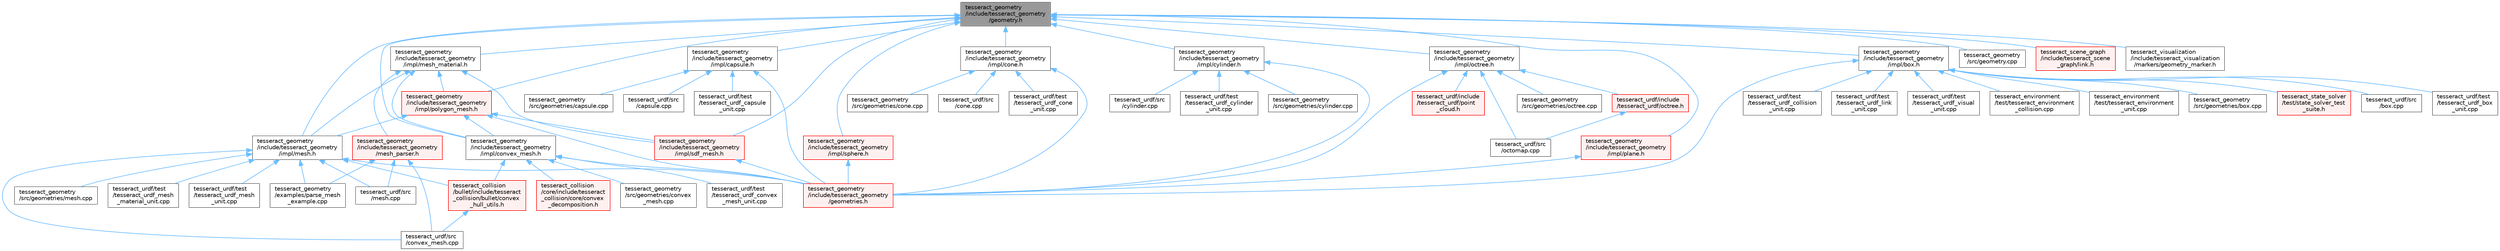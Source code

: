 digraph "tesseract_geometry/include/tesseract_geometry/geometry.h"
{
 // LATEX_PDF_SIZE
  bgcolor="transparent";
  edge [fontname=Helvetica,fontsize=10,labelfontname=Helvetica,labelfontsize=10];
  node [fontname=Helvetica,fontsize=10,shape=box,height=0.2,width=0.4];
  Node1 [label="tesseract_geometry\l/include/tesseract_geometry\l/geometry.h",height=0.2,width=0.4,color="gray40", fillcolor="grey60", style="filled", fontcolor="black",tooltip="Tesseract Geometries."];
  Node1 -> Node2 [dir="back",color="steelblue1",style="solid"];
  Node2 [label="tesseract_geometry\l/include/tesseract_geometry\l/impl/box.h",height=0.2,width=0.4,color="grey40", fillcolor="white", style="filled",URL="$df/d9e/tesseract__geometry_2include_2tesseract__geometry_2impl_2box_8h.html",tooltip="Tesseract Box Geometry."];
  Node2 -> Node3 [dir="back",color="steelblue1",style="solid"];
  Node3 [label="tesseract_environment\l/test/tesseract_environment\l_collision.cpp",height=0.2,width=0.4,color="grey40", fillcolor="white", style="filled",URL="$d8/da4/tesseract__environment__collision_8cpp.html",tooltip=" "];
  Node2 -> Node4 [dir="back",color="steelblue1",style="solid"];
  Node4 [label="tesseract_environment\l/test/tesseract_environment\l_unit.cpp",height=0.2,width=0.4,color="grey40", fillcolor="white", style="filled",URL="$d0/d5b/tesseract__environment__unit_8cpp.html",tooltip=" "];
  Node2 -> Node5 [dir="back",color="steelblue1",style="solid"];
  Node5 [label="tesseract_geometry\l/include/tesseract_geometry\l/geometries.h",height=0.2,width=0.4,color="red", fillcolor="#FFF0F0", style="filled",URL="$d4/ddb/geometries_8h.html",tooltip="Tesseract Geometries."];
  Node2 -> Node120 [dir="back",color="steelblue1",style="solid"];
  Node120 [label="tesseract_geometry\l/src/geometries/box.cpp",height=0.2,width=0.4,color="grey40", fillcolor="white", style="filled",URL="$d8/d11/tesseract__geometry_2src_2geometries_2box_8cpp.html",tooltip="Tesseract Box Geometry."];
  Node2 -> Node121 [dir="back",color="steelblue1",style="solid"];
  Node121 [label="tesseract_state_solver\l/test/state_solver_test\l_suite.h",height=0.2,width=0.4,color="red", fillcolor="#FFF0F0", style="filled",URL="$d4/db8/state__solver__test__suite_8h.html",tooltip=" "];
  Node2 -> Node123 [dir="back",color="steelblue1",style="solid"];
  Node123 [label="tesseract_urdf/src\l/box.cpp",height=0.2,width=0.4,color="grey40", fillcolor="white", style="filled",URL="$d4/d25/tesseract__urdf_2src_2box_8cpp.html",tooltip="Parse box from xml string."];
  Node2 -> Node124 [dir="back",color="steelblue1",style="solid"];
  Node124 [label="tesseract_urdf/test\l/tesseract_urdf_box\l_unit.cpp",height=0.2,width=0.4,color="grey40", fillcolor="white", style="filled",URL="$d2/db2/tesseract__urdf__box__unit_8cpp.html",tooltip=" "];
  Node2 -> Node125 [dir="back",color="steelblue1",style="solid"];
  Node125 [label="tesseract_urdf/test\l/tesseract_urdf_collision\l_unit.cpp",height=0.2,width=0.4,color="grey40", fillcolor="white", style="filled",URL="$d3/d63/tesseract__urdf__collision__unit_8cpp.html",tooltip=" "];
  Node2 -> Node126 [dir="back",color="steelblue1",style="solid"];
  Node126 [label="tesseract_urdf/test\l/tesseract_urdf_link\l_unit.cpp",height=0.2,width=0.4,color="grey40", fillcolor="white", style="filled",URL="$d0/d6c/tesseract__urdf__link__unit_8cpp.html",tooltip=" "];
  Node2 -> Node127 [dir="back",color="steelblue1",style="solid"];
  Node127 [label="tesseract_urdf/test\l/tesseract_urdf_visual\l_unit.cpp",height=0.2,width=0.4,color="grey40", fillcolor="white", style="filled",URL="$d1/d04/tesseract__urdf__visual__unit_8cpp.html",tooltip=" "];
  Node1 -> Node128 [dir="back",color="steelblue1",style="solid"];
  Node128 [label="tesseract_geometry\l/include/tesseract_geometry\l/impl/capsule.h",height=0.2,width=0.4,color="grey40", fillcolor="white", style="filled",URL="$d8/d2b/tesseract__geometry_2include_2tesseract__geometry_2impl_2capsule_8h.html",tooltip="Tesseract Capsule Geometry."];
  Node128 -> Node5 [dir="back",color="steelblue1",style="solid"];
  Node128 -> Node129 [dir="back",color="steelblue1",style="solid"];
  Node129 [label="tesseract_geometry\l/src/geometries/capsule.cpp",height=0.2,width=0.4,color="grey40", fillcolor="white", style="filled",URL="$d9/dfb/tesseract__geometry_2src_2geometries_2capsule_8cpp.html",tooltip="Tesseract Capsule Geometry."];
  Node128 -> Node130 [dir="back",color="steelblue1",style="solid"];
  Node130 [label="tesseract_urdf/src\l/capsule.cpp",height=0.2,width=0.4,color="grey40", fillcolor="white", style="filled",URL="$d8/d78/tesseract__urdf_2src_2capsule_8cpp.html",tooltip="Parse capsule from xml string."];
  Node128 -> Node131 [dir="back",color="steelblue1",style="solid"];
  Node131 [label="tesseract_urdf/test\l/tesseract_urdf_capsule\l_unit.cpp",height=0.2,width=0.4,color="grey40", fillcolor="white", style="filled",URL="$db/db4/tesseract__urdf__capsule__unit_8cpp.html",tooltip=" "];
  Node1 -> Node132 [dir="back",color="steelblue1",style="solid"];
  Node132 [label="tesseract_geometry\l/include/tesseract_geometry\l/impl/cone.h",height=0.2,width=0.4,color="grey40", fillcolor="white", style="filled",URL="$dc/df2/tesseract__geometry_2include_2tesseract__geometry_2impl_2cone_8h.html",tooltip="Tesseract Cone Geometry."];
  Node132 -> Node5 [dir="back",color="steelblue1",style="solid"];
  Node132 -> Node133 [dir="back",color="steelblue1",style="solid"];
  Node133 [label="tesseract_geometry\l/src/geometries/cone.cpp",height=0.2,width=0.4,color="grey40", fillcolor="white", style="filled",URL="$d9/d0d/tesseract__geometry_2src_2geometries_2cone_8cpp.html",tooltip=" "];
  Node132 -> Node134 [dir="back",color="steelblue1",style="solid"];
  Node134 [label="tesseract_urdf/src\l/cone.cpp",height=0.2,width=0.4,color="grey40", fillcolor="white", style="filled",URL="$d6/d15/tesseract__urdf_2src_2cone_8cpp.html",tooltip="Parse cone from xml string."];
  Node132 -> Node135 [dir="back",color="steelblue1",style="solid"];
  Node135 [label="tesseract_urdf/test\l/tesseract_urdf_cone\l_unit.cpp",height=0.2,width=0.4,color="grey40", fillcolor="white", style="filled",URL="$d2/db5/tesseract__urdf__cone__unit_8cpp.html",tooltip=" "];
  Node1 -> Node136 [dir="back",color="steelblue1",style="solid"];
  Node136 [label="tesseract_geometry\l/include/tesseract_geometry\l/impl/convex_mesh.h",height=0.2,width=0.4,color="grey40", fillcolor="white", style="filled",URL="$de/dd2/tesseract__geometry_2include_2tesseract__geometry_2impl_2convex__mesh_8h.html",tooltip="Tesseract Convex Mesh Geometry."];
  Node136 -> Node137 [dir="back",color="steelblue1",style="solid"];
  Node137 [label="tesseract_collision\l/bullet/include/tesseract\l_collision/bullet/convex\l_hull_utils.h",height=0.2,width=0.4,color="red", fillcolor="#FFF0F0", style="filled",URL="$d0/d01/convex__hull__utils_8h.html",tooltip="This is a collection of common methods."];
  Node137 -> Node140 [dir="back",color="steelblue1",style="solid"];
  Node140 [label="tesseract_urdf/src\l/convex_mesh.cpp",height=0.2,width=0.4,color="grey40", fillcolor="white", style="filled",URL="$d7/d92/tesseract__urdf_2src_2convex__mesh_8cpp.html",tooltip="Parse convex_mesh from xml string."];
  Node136 -> Node141 [dir="back",color="steelblue1",style="solid"];
  Node141 [label="tesseract_collision\l/core/include/tesseract\l_collision/core/convex\l_decomposition.h",height=0.2,width=0.4,color="red", fillcolor="#FFF0F0", style="filled",URL="$dd/dc4/convex__decomposition_8h.html",tooltip="Convex decomposition interface."];
  Node136 -> Node5 [dir="back",color="steelblue1",style="solid"];
  Node136 -> Node144 [dir="back",color="steelblue1",style="solid"];
  Node144 [label="tesseract_geometry\l/src/geometries/convex\l_mesh.cpp",height=0.2,width=0.4,color="grey40", fillcolor="white", style="filled",URL="$d6/dec/tesseract__geometry_2src_2geometries_2convex__mesh_8cpp.html",tooltip=" "];
  Node136 -> Node145 [dir="back",color="steelblue1",style="solid"];
  Node145 [label="tesseract_urdf/test\l/tesseract_urdf_convex\l_mesh_unit.cpp",height=0.2,width=0.4,color="grey40", fillcolor="white", style="filled",URL="$dd/d90/tesseract__urdf__convex__mesh__unit_8cpp.html",tooltip=" "];
  Node1 -> Node146 [dir="back",color="steelblue1",style="solid"];
  Node146 [label="tesseract_geometry\l/include/tesseract_geometry\l/impl/cylinder.h",height=0.2,width=0.4,color="grey40", fillcolor="white", style="filled",URL="$d8/d3b/tesseract__geometry_2include_2tesseract__geometry_2impl_2cylinder_8h.html",tooltip="Tesseract Cylinder Geometry."];
  Node146 -> Node5 [dir="back",color="steelblue1",style="solid"];
  Node146 -> Node147 [dir="back",color="steelblue1",style="solid"];
  Node147 [label="tesseract_geometry\l/src/geometries/cylinder.cpp",height=0.2,width=0.4,color="grey40", fillcolor="white", style="filled",URL="$d7/da9/tesseract__geometry_2src_2geometries_2cylinder_8cpp.html",tooltip=" "];
  Node146 -> Node148 [dir="back",color="steelblue1",style="solid"];
  Node148 [label="tesseract_urdf/src\l/cylinder.cpp",height=0.2,width=0.4,color="grey40", fillcolor="white", style="filled",URL="$df/d0f/tesseract__urdf_2src_2cylinder_8cpp.html",tooltip="Parse cylinder from xml string."];
  Node146 -> Node149 [dir="back",color="steelblue1",style="solid"];
  Node149 [label="tesseract_urdf/test\l/tesseract_urdf_cylinder\l_unit.cpp",height=0.2,width=0.4,color="grey40", fillcolor="white", style="filled",URL="$db/d7e/tesseract__urdf__cylinder__unit_8cpp.html",tooltip=" "];
  Node1 -> Node150 [dir="back",color="steelblue1",style="solid"];
  Node150 [label="tesseract_geometry\l/include/tesseract_geometry\l/impl/mesh.h",height=0.2,width=0.4,color="grey40", fillcolor="white", style="filled",URL="$d5/d93/tesseract__geometry_2include_2tesseract__geometry_2impl_2mesh_8h.html",tooltip="Tesseract Mesh Geometry."];
  Node150 -> Node137 [dir="back",color="steelblue1",style="solid"];
  Node150 -> Node151 [dir="back",color="steelblue1",style="solid"];
  Node151 [label="tesseract_geometry\l/examples/parse_mesh\l_example.cpp",height=0.2,width=0.4,color="grey40", fillcolor="white", style="filled",URL="$d6/d6e/parse__mesh__example_8cpp.html",tooltip=" "];
  Node150 -> Node5 [dir="back",color="steelblue1",style="solid"];
  Node150 -> Node152 [dir="back",color="steelblue1",style="solid"];
  Node152 [label="tesseract_geometry\l/src/geometries/mesh.cpp",height=0.2,width=0.4,color="grey40", fillcolor="white", style="filled",URL="$de/dd6/tesseract__geometry_2src_2geometries_2mesh_8cpp.html",tooltip=" "];
  Node150 -> Node140 [dir="back",color="steelblue1",style="solid"];
  Node150 -> Node153 [dir="back",color="steelblue1",style="solid"];
  Node153 [label="tesseract_urdf/src\l/mesh.cpp",height=0.2,width=0.4,color="grey40", fillcolor="white", style="filled",URL="$d7/d58/tesseract__urdf_2src_2mesh_8cpp.html",tooltip="Parse mesh from xml string."];
  Node150 -> Node154 [dir="back",color="steelblue1",style="solid"];
  Node154 [label="tesseract_urdf/test\l/tesseract_urdf_mesh\l_material_unit.cpp",height=0.2,width=0.4,color="grey40", fillcolor="white", style="filled",URL="$da/d99/tesseract__urdf__mesh__material__unit_8cpp.html",tooltip=" "];
  Node150 -> Node155 [dir="back",color="steelblue1",style="solid"];
  Node155 [label="tesseract_urdf/test\l/tesseract_urdf_mesh\l_unit.cpp",height=0.2,width=0.4,color="grey40", fillcolor="white", style="filled",URL="$de/d57/tesseract__urdf__mesh__unit_8cpp.html",tooltip=" "];
  Node1 -> Node156 [dir="back",color="steelblue1",style="solid"];
  Node156 [label="tesseract_geometry\l/include/tesseract_geometry\l/impl/mesh_material.h",height=0.2,width=0.4,color="grey40", fillcolor="white", style="filled",URL="$df/d8e/mesh__material_8h.html",tooltip="Tesseract Mesh Material read from a mesh file."];
  Node156 -> Node136 [dir="back",color="steelblue1",style="solid"];
  Node156 -> Node150 [dir="back",color="steelblue1",style="solid"];
  Node156 -> Node157 [dir="back",color="steelblue1",style="solid"];
  Node157 [label="tesseract_geometry\l/include/tesseract_geometry\l/impl/polygon_mesh.h",height=0.2,width=0.4,color="red", fillcolor="#FFF0F0", style="filled",URL="$d2/deb/polygon__mesh_8h.html",tooltip="Tesseract Polygon Mesh Geometry."];
  Node157 -> Node5 [dir="back",color="steelblue1",style="solid"];
  Node157 -> Node136 [dir="back",color="steelblue1",style="solid"];
  Node157 -> Node150 [dir="back",color="steelblue1",style="solid"];
  Node157 -> Node158 [dir="back",color="steelblue1",style="solid"];
  Node158 [label="tesseract_geometry\l/include/tesseract_geometry\l/impl/sdf_mesh.h",height=0.2,width=0.4,color="red", fillcolor="#FFF0F0", style="filled",URL="$d2/d17/tesseract__geometry_2include_2tesseract__geometry_2impl_2sdf__mesh_8h.html",tooltip="Tesseract SDF Mesh Geometry."];
  Node158 -> Node5 [dir="back",color="steelblue1",style="solid"];
  Node156 -> Node158 [dir="back",color="steelblue1",style="solid"];
  Node156 -> Node176 [dir="back",color="steelblue1",style="solid"];
  Node176 [label="tesseract_geometry\l/include/tesseract_geometry\l/mesh_parser.h",height=0.2,width=0.4,color="red", fillcolor="#FFF0F0", style="filled",URL="$d8/dc3/mesh__parser_8h.html",tooltip=" "];
  Node176 -> Node151 [dir="back",color="steelblue1",style="solid"];
  Node176 -> Node140 [dir="back",color="steelblue1",style="solid"];
  Node176 -> Node153 [dir="back",color="steelblue1",style="solid"];
  Node1 -> Node177 [dir="back",color="steelblue1",style="solid"];
  Node177 [label="tesseract_geometry\l/include/tesseract_geometry\l/impl/octree.h",height=0.2,width=0.4,color="grey40", fillcolor="white", style="filled",URL="$df/d5e/tesseract__geometry_2include_2tesseract__geometry_2impl_2octree_8h.html",tooltip="Tesseract Octree Geometry."];
  Node177 -> Node5 [dir="back",color="steelblue1",style="solid"];
  Node177 -> Node178 [dir="back",color="steelblue1",style="solid"];
  Node178 [label="tesseract_geometry\l/src/geometries/octree.cpp",height=0.2,width=0.4,color="grey40", fillcolor="white", style="filled",URL="$d6/d72/tesseract__geometry_2src_2geometries_2octree_8cpp.html",tooltip=" "];
  Node177 -> Node179 [dir="back",color="steelblue1",style="solid"];
  Node179 [label="tesseract_urdf/include\l/tesseract_urdf/octree.h",height=0.2,width=0.4,color="red", fillcolor="#FFF0F0", style="filled",URL="$df/d28/tesseract__urdf_2include_2tesseract__urdf_2octree_8h.html",tooltip="Parse octree from xml string."];
  Node179 -> Node170 [dir="back",color="steelblue1",style="solid"];
  Node170 [label="tesseract_urdf/src\l/octomap.cpp",height=0.2,width=0.4,color="grey40", fillcolor="white", style="filled",URL="$d0/d7b/octomap_8cpp.html",tooltip="Parse octomap from xml string."];
  Node177 -> Node181 [dir="back",color="steelblue1",style="solid"];
  Node181 [label="tesseract_urdf/include\l/tesseract_urdf/point\l_cloud.h",height=0.2,width=0.4,color="red", fillcolor="#FFF0F0", style="filled",URL="$d1/d8b/point__cloud_8h.html",tooltip="Parse PCL point cloud to octree from xml string."];
  Node177 -> Node170 [dir="back",color="steelblue1",style="solid"];
  Node1 -> Node183 [dir="back",color="steelblue1",style="solid"];
  Node183 [label="tesseract_geometry\l/include/tesseract_geometry\l/impl/plane.h",height=0.2,width=0.4,color="red", fillcolor="#FFF0F0", style="filled",URL="$db/d8b/plane_8h.html",tooltip="Tesseract Plane Geometry."];
  Node183 -> Node5 [dir="back",color="steelblue1",style="solid"];
  Node1 -> Node157 [dir="back",color="steelblue1",style="solid"];
  Node1 -> Node158 [dir="back",color="steelblue1",style="solid"];
  Node1 -> Node185 [dir="back",color="steelblue1",style="solid"];
  Node185 [label="tesseract_geometry\l/include/tesseract_geometry\l/impl/sphere.h",height=0.2,width=0.4,color="red", fillcolor="#FFF0F0", style="filled",URL="$d8/db6/tesseract__geometry_2include_2tesseract__geometry_2impl_2sphere_8h.html",tooltip="Tesseract Sphere Geometry."];
  Node185 -> Node5 [dir="back",color="steelblue1",style="solid"];
  Node1 -> Node188 [dir="back",color="steelblue1",style="solid"];
  Node188 [label="tesseract_geometry\l/src/geometry.cpp",height=0.2,width=0.4,color="grey40", fillcolor="white", style="filled",URL="$d7/d1a/tesseract__geometry_2src_2geometry_8cpp.html",tooltip=" "];
  Node1 -> Node189 [dir="back",color="steelblue1",style="solid"];
  Node189 [label="tesseract_scene_graph\l/include/tesseract_scene\l_graph/link.h",height=0.2,width=0.4,color="red", fillcolor="#FFF0F0", style="filled",URL="$d2/d5c/tesseract__scene__graph_2include_2tesseract__scene__graph_2link_8h.html",tooltip=" "];
  Node1 -> Node287 [dir="back",color="steelblue1",style="solid"];
  Node287 [label="tesseract_visualization\l/include/tesseract_visualization\l/markers/geometry_marker.h",height=0.2,width=0.4,color="grey40", fillcolor="white", style="filled",URL="$d3/d5c/geometry__marker_8h.html",tooltip=" "];
}
